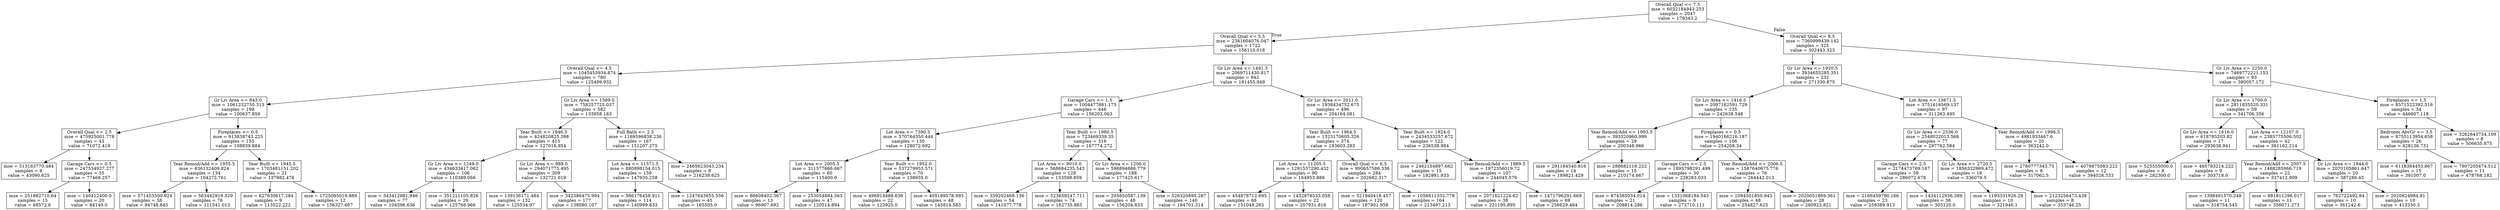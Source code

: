 digraph Tree {
node [shape=box] ;
0 [label="Overall Qual <= 7.5\nmse = 6032184943.253\nsamples = 2047\nvalue = 179343.2"] ;
1 [label="Overall Qual <= 5.5\nmse = 2381604076.047\nsamples = 1722\nvalue = 156110.018"] ;
0 -> 1 [labeldistance=2.5, labelangle=45, headlabel="True"] ;
2 [label="Overall Qual <= 4.5\nmse = 1045455934.874\nsamples = 780\nvalue = 125499.932"] ;
1 -> 2 ;
3 [label="Gr Liv Area <= 843.0\nmse = 1061232750.313\nsamples = 198\nvalue = 100637.859"] ;
2 -> 3 ;
4 [label="Overall Qual <= 2.5\nmse = 475925001.778\nsamples = 43\nvalue = 71072.419"] ;
3 -> 4 ;
5 [label="mse = 513183770.484\nsamples = 8\nvalue = 43090.625"] ;
4 -> 5 ;
6 [label="Garage Cars <= 0.5\nmse = 247534927.277\nsamples = 35\nvalue = 77468.257"] ;
4 -> 6 ;
7 [label="mse = 251882710.64\nsamples = 15\nvalue = 68572.6"] ;
6 -> 7 ;
8 [label="mse = 140412400.0\nsamples = 20\nvalue = 84140.0"] ;
6 -> 8 ;
9 [label="Fireplaces <= 0.5\nmse = 913838743.225\nsamples = 155\nvalue = 108839.884"] ;
3 -> 9 ;
10 [label="Year Remod/Add <= 1955.5\nmse = 636132409.824\nsamples = 134\nvalue = 104272.761"] ;
9 -> 10 ;
11 [label="mse = 571453500.924\nsamples = 58\nvalue = 94748.845"] ;
10 -> 11 ;
12 [label="mse = 563442919.329\nsamples = 76\nvalue = 111541.013"] ;
10 -> 12 ;
13 [label="Year Built <= 1945.5\nmse = 1703481151.202\nsamples = 21\nvalue = 137982.476"] ;
9 -> 13 ;
14 [label="mse = 627630617.284\nsamples = 9\nvalue = 113522.222"] ;
13 -> 14 ;
15 [label="mse = 1725095019.889\nsamples = 12\nvalue = 156327.667"] ;
13 -> 15 ;
16 [label="Gr Liv Area <= 1369.0\nmse = 758257725.037\nsamples = 582\nvalue = 133958.163"] ;
2 -> 16 ;
17 [label="Year Built <= 1946.5\nmse = 424820825.398\nsamples = 415\nvalue = 127016.954"] ;
16 -> 17 ;
18 [label="Gr Liv Area <= 1249.0\nmse = 434633417.062\nsamples = 106\nvalue = 110389.066"] ;
17 -> 18 ;
19 [label="mse = 343412981.946\nsamples = 77\nvalue = 104596.636"] ;
18 -> 19 ;
20 [label="mse = 351211105.826\nsamples = 29\nvalue = 125768.966"] ;
18 -> 20 ;
21 [label="Gr Liv Area <= 989.0\nmse = 294071775.495\nsamples = 309\nvalue = 132721.019"] ;
17 -> 21 ;
22 [label="mse = 139136171.484\nsamples = 132\nvalue = 125534.97"] ;
21 -> 22 ;
23 [label="mse = 342386475.994\nsamples = 177\nvalue = 138080.107"] ;
21 -> 23 ;
24 [label="Full Bath <= 2.5\nmse = 1169596838.236\nsamples = 167\nvalue = 151207.275"] ;
16 -> 24 ;
25 [label="Lot Area <= 11571.5\nmse = 880898154.015\nsamples = 159\nvalue = 147935.258"] ;
24 -> 25 ;
26 [label="mse = 566176458.911\nsamples = 114\nvalue = 140999.833"] ;
25 -> 26 ;
27 [label="mse = 1247643655.556\nsamples = 45\nvalue = 165505.0"] ;
25 -> 27 ;
28 [label="mse = 2465623043.234\nsamples = 8\nvalue = 216238.625"] ;
24 -> 28 ;
29 [label="Gr Liv Area <= 1491.5\nmse = 2069711430.817\nsamples = 942\nvalue = 181455.949"] ;
1 -> 29 ;
30 [label="Garage Cars <= 1.5\nmse = 1004477881.175\nsamples = 446\nvalue = 156202.063"] ;
29 -> 30 ;
31 [label="Lot Area <= 7390.5\nmse = 570764350.444\nsamples = 130\nvalue = 128072.692"] ;
30 -> 31 ;
32 [label="Lot Area <= 2005.5\nmse = 311577666.667\nsamples = 60\nvalue = 115400.0"] ;
31 -> 32 ;
33 [label="mse = 86608402.367\nsamples = 13\nvalue = 96907.692"] ;
32 -> 33 ;
34 [label="mse = 253054884.563\nsamples = 47\nvalue = 120514.894"] ;
32 -> 34 ;
35 [label="Year Built <= 1952.0\nmse = 537279953.571\nsamples = 70\nvalue = 138935.0"] ;
31 -> 35 ;
36 [label="mse = 496914488.636\nsamples = 22\nvalue = 123925.0"] ;
35 -> 36 ;
37 [label="mse = 405189578.993\nsamples = 48\nvalue = 145814.583"] ;
35 -> 37 ;
38 [label="Year Built <= 1980.5\nmse = 723469339.35\nsamples = 316\nvalue = 167774.272"] ;
30 -> 38 ;
39 [label="Lot Area <= 9010.0\nmse = 568684235.543\nsamples = 128\nvalue = 153598.859"] ;
38 -> 39 ;
40 [label="mse = 359202469.136\nsamples = 54\nvalue = 141077.778"] ;
39 -> 40 ;
41 [label="mse = 523659247.711\nsamples = 74\nvalue = 162735.865"] ;
39 -> 41 ;
42 [label="Gr Liv Area <= 1206.0\nmse = 598894686.779\nsamples = 188\nvalue = 177425.617"] ;
38 -> 42 ;
43 [label="mse = 205850587.139\nsamples = 48\nvalue = 156204.833"] ;
42 -> 43 ;
44 [label="mse = 526320895.287\nsamples = 140\nvalue = 184701.314"] ;
42 -> 44 ;
45 [label="Gr Liv Area <= 2011.0\nmse = 1938434752.675\nsamples = 496\nvalue = 204164.081"] ;
29 -> 45 ;
46 [label="Year Built <= 1964.5\nmse = 1323170605.326\nsamples = 374\nvalue = 193603.283"] ;
45 -> 46 ;
47 [label="Lot Area <= 11205.5\nmse = 1291537290.432\nsamples = 90\nvalue = 164953.889"] ;
46 -> 47 ;
48 [label="mse = 454878712.695\nsamples = 68\nvalue = 151049.265"] ;
47 -> 48 ;
49 [label="mse = 1432878533.058\nsamples = 22\nvalue = 207931.818"] ;
47 -> 49 ;
50 [label="Overall Qual <= 6.5\nmse = 990657586.336\nsamples = 284\nvalue = 202682.317"] ;
46 -> 50 ;
51 [label="mse = 521940418.457\nsamples = 120\nvalue = 187901.958"] ;
50 -> 51 ;
52 [label="mse = 1056811332.778\nsamples = 164\nvalue = 213497.213"] ;
50 -> 52 ;
53 [label="Year Built <= 1924.0\nmse = 2434533257.672\nsamples = 122\nvalue = 236538.984"] ;
45 -> 53 ;
54 [label="mse = 2462154897.662\nsamples = 15\nvalue = 182991.933"] ;
53 -> 54 ;
55 [label="Year Remod/Add <= 1989.5\nmse = 1972356019.72\nsamples = 107\nvalue = 244045.579"] ;
53 -> 55 ;
56 [label="mse = 2071621224.62\nsamples = 38\nvalue = 221195.895"] ;
55 -> 56 ;
57 [label="mse = 1471796291.669\nsamples = 69\nvalue = 256629.464"] ;
55 -> 57 ;
58 [label="Overall Qual <= 8.5\nmse = 7360999439.142\nsamples = 325\nvalue = 302443.323"] ;
0 -> 58 [labeldistance=2.5, labelangle=-45, headlabel="False"] ;
59 [label="Gr Liv Area <= 1920.5\nmse = 3934655285.351\nsamples = 232\nvalue = 271330.875"] ;
58 -> 59 ;
60 [label="Gr Liv Area <= 1416.5\nmse = 2097162591.729\nsamples = 135\nvalue = 242638.548"] ;
59 -> 60 ;
61 [label="Year Remod/Add <= 1993.5\nmse = 393320960.999\nsamples = 29\nvalue = 200348.966"] ;
60 -> 61 ;
62 [label="mse = 291164540.816\nsamples = 14\nvalue = 189821.429"] ;
61 -> 62 ;
63 [label="mse = 288682118.222\nsamples = 15\nvalue = 210174.667"] ;
61 -> 63 ;
64 [label="Fireplaces <= 0.5\nmse = 1940166216.187\nsamples = 106\nvalue = 254208.34"] ;
60 -> 64 ;
65 [label="Garage Cars <= 2.5\nmse = 1895798291.499\nsamples = 30\nvalue = 228283.033"] ;
64 -> 65 ;
66 [label="mse = 874385034.014\nsamples = 21\nvalue = 208814.286"] ;
65 -> 66 ;
67 [label="mse = 1331068184.543\nsamples = 9\nvalue = 273710.111"] ;
65 -> 67 ;
68 [label="Year Remod/Add <= 2006.5\nmse = 1587640675.776\nsamples = 76\nvalue = 264442.013"] ;
64 -> 68 ;
69 [label="mse = 1084501850.943\nsamples = 48\nvalue = 254827.625"] ;
68 -> 69 ;
70 [label="mse = 2020051869.361\nsamples = 28\nvalue = 280923.821"] ;
68 -> 70 ;
71 [label="Lot Area <= 13671.5\nmse = 3751616569.137\nsamples = 97\nvalue = 311263.495"] ;
59 -> 71 ;
72 [label="Gr Liv Area <= 2536.0\nmse = 2548022013.568\nsamples = 77\nvalue = 297762.584"] ;
71 -> 72 ;
73 [label="Garage Cars <= 2.5\nmse = 2174473769.167\nsamples = 59\nvalue = 286072.678"] ;
72 -> 73 ;
74 [label="mse = 2166459790.166\nsamples = 23\nvalue = 259389.913"] ;
73 -> 74 ;
75 [label="mse = 1434112936.389\nsamples = 36\nvalue = 303120.0"] ;
73 -> 75 ;
76 [label="Gr Liv Area <= 2720.5\nmse = 1856322969.472\nsamples = 18\nvalue = 336079.5"] ;
72 -> 76 ;
77 [label="mse = 1193331926.29\nsamples = 10\nvalue = 321946.1"] ;
76 -> 77 ;
78 [label="mse = 2123256473.438\nsamples = 8\nvalue = 353746.25"] ;
76 -> 78 ;
79 [label="Year Remod/Add <= 1996.5\nmse = 4981933467.6\nsamples = 20\nvalue = 363242.0"] ;
71 -> 79 ;
80 [label="mse = 2780777343.75\nsamples = 8\nvalue = 317062.5"] ;
79 -> 80 ;
81 [label="mse = 4079875083.222\nsamples = 12\nvalue = 394028.333"] ;
79 -> 81 ;
82 [label="Gr Liv Area <= 2250.0\nmse = 7469772221.153\nsamples = 93\nvalue = 380057.172"] ;
58 -> 82 ;
83 [label="Gr Liv Area <= 1700.0\nmse = 2811835520.331\nsamples = 59\nvalue = 341706.356"] ;
82 -> 83 ;
84 [label="Gr Liv Area <= 1616.0\nmse = 618785203.82\nsamples = 17\nvalue = 293638.941"] ;
83 -> 84 ;
85 [label="mse = 525555000.0\nsamples = 8\nvalue = 282300.0"] ;
84 -> 85 ;
86 [label="mse = 485783214.222\nsamples = 9\nvalue = 303718.0"] ;
84 -> 86 ;
87 [label="Lot Area <= 12107.0\nmse = 2385775506.502\nsamples = 42\nvalue = 361162.214"] ;
83 -> 87 ;
88 [label="Year Remod/Add <= 2007.5\nmse = 1488285966.719\nsamples = 22\nvalue = 337412.909"] ;
87 -> 88 ;
89 [label="mse = 1398491570.248\nsamples = 11\nvalue = 318754.545"] ;
88 -> 89 ;
90 [label="mse = 881811296.017\nsamples = 11\nvalue = 356071.273"] ;
88 -> 90 ;
91 [label="Gr Liv Area <= 1944.0\nmse = 2070105861.647\nsamples = 20\nvalue = 387286.45"] ;
87 -> 91 ;
92 [label="mse = 762722492.84\nsamples = 10\nvalue = 361242.6"] ;
91 -> 92 ;
93 [label="mse = 2020924984.81\nsamples = 10\nvalue = 413330.3"] ;
91 -> 93 ;
94 [label="Fireplaces <= 1.5\nmse = 8571522392.516\nsamples = 34\nvalue = 446607.118"] ;
82 -> 94 ;
95 [label="Bedroom AbvGr <= 3.5\nmse = 8755113954.658\nsamples = 26\nvalue = 428136.731"] ;
94 -> 95 ;
96 [label="mse = 6118364453.867\nsamples = 15\nvalue = 391007.0"] ;
95 -> 96 ;
97 [label="mse = 7907205474.512\nsamples = 11\nvalue = 478768.182"] ;
95 -> 97 ;
98 [label="mse = 3262643734.109\nsamples = 8\nvalue = 506635.875"] ;
94 -> 98 ;
}
